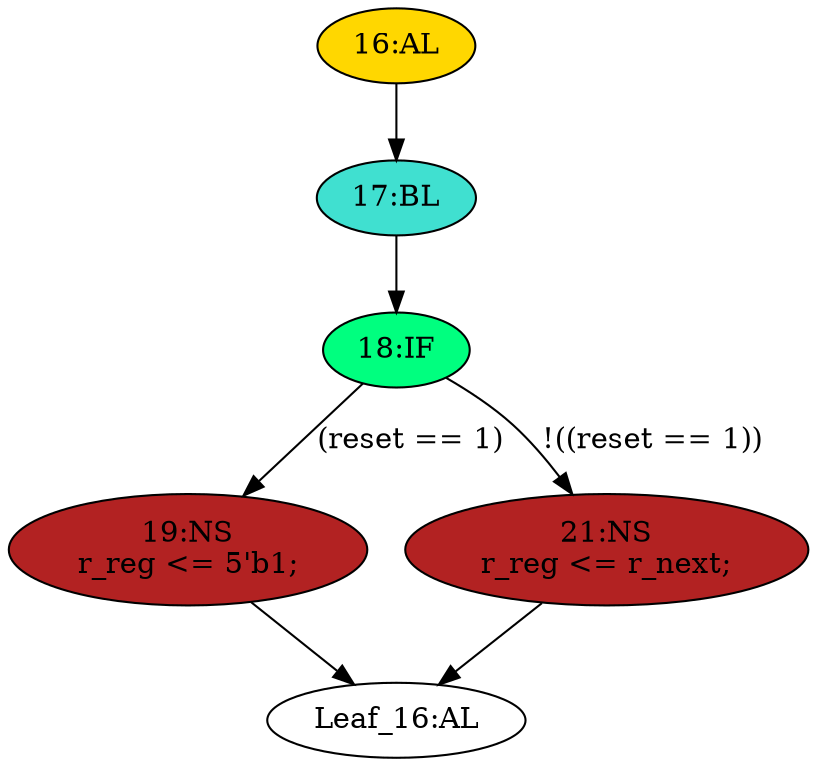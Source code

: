 strict digraph "" {
	node [label="\N"];
	"17:BL"	[ast="<pyverilog.vparser.ast.Block object at 0x7fa254cb1910>",
		fillcolor=turquoise,
		label="17:BL",
		statements="[]",
		style=filled,
		typ=Block];
	"18:IF"	[ast="<pyverilog.vparser.ast.IfStatement object at 0x7fa254cb1a50>",
		fillcolor=springgreen,
		label="18:IF",
		statements="[]",
		style=filled,
		typ=IfStatement];
	"17:BL" -> "18:IF"	[cond="[]",
		lineno=None];
	"19:NS"	[ast="<pyverilog.vparser.ast.NonblockingSubstitution object at 0x7fa254cb1c90>",
		fillcolor=firebrick,
		label="19:NS
r_reg <= 5'b1;",
		statements="[<pyverilog.vparser.ast.NonblockingSubstitution object at 0x7fa254cb1c90>]",
		style=filled,
		typ=NonblockingSubstitution];
	"18:IF" -> "19:NS"	[cond="['reset']",
		label="(reset == 1)",
		lineno=18];
	"21:NS"	[ast="<pyverilog.vparser.ast.NonblockingSubstitution object at 0x7fa254cb1ad0>",
		fillcolor=firebrick,
		label="21:NS
r_reg <= r_next;",
		statements="[<pyverilog.vparser.ast.NonblockingSubstitution object at 0x7fa254cb1ad0>]",
		style=filled,
		typ=NonblockingSubstitution];
	"18:IF" -> "21:NS"	[cond="['reset']",
		label="!((reset == 1))",
		lineno=18];
	"Leaf_16:AL"	[def_var="['r_reg']",
		label="Leaf_16:AL"];
	"19:NS" -> "Leaf_16:AL"	[cond="[]",
		lineno=None];
	"16:AL"	[ast="<pyverilog.vparser.ast.Always object at 0x7fa254cb1ed0>",
		clk_sens=True,
		fillcolor=gold,
		label="16:AL",
		sens="['reset', 'clk']",
		statements="[]",
		style=filled,
		typ=Always,
		use_var="['reset', 'r_next']"];
	"16:AL" -> "17:BL"	[cond="[]",
		lineno=None];
	"21:NS" -> "Leaf_16:AL"	[cond="[]",
		lineno=None];
}
